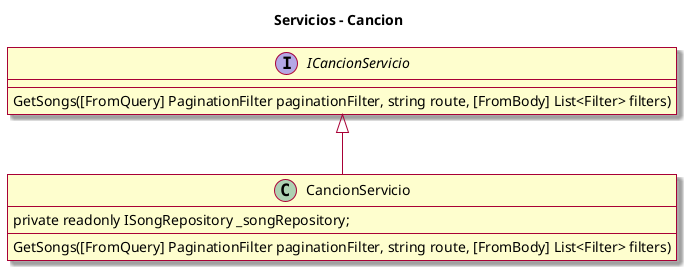 @startuml presentacion
skin rose
skinparam linetype polyline

title Servicios - Cancion

interface i as "ICancionServicio"{
    GetSongs([FromQuery] PaginationFilter paginationFilter, string route, [FromBody] List<Filter> filters)

}

class c as "CancionServicio"{
    private readonly ISongRepository _songRepository;
    GetSongs([FromQuery] PaginationFilter paginationFilter, string route, [FromBody] List<Filter> filters)
}

i <|-- c
@enduml